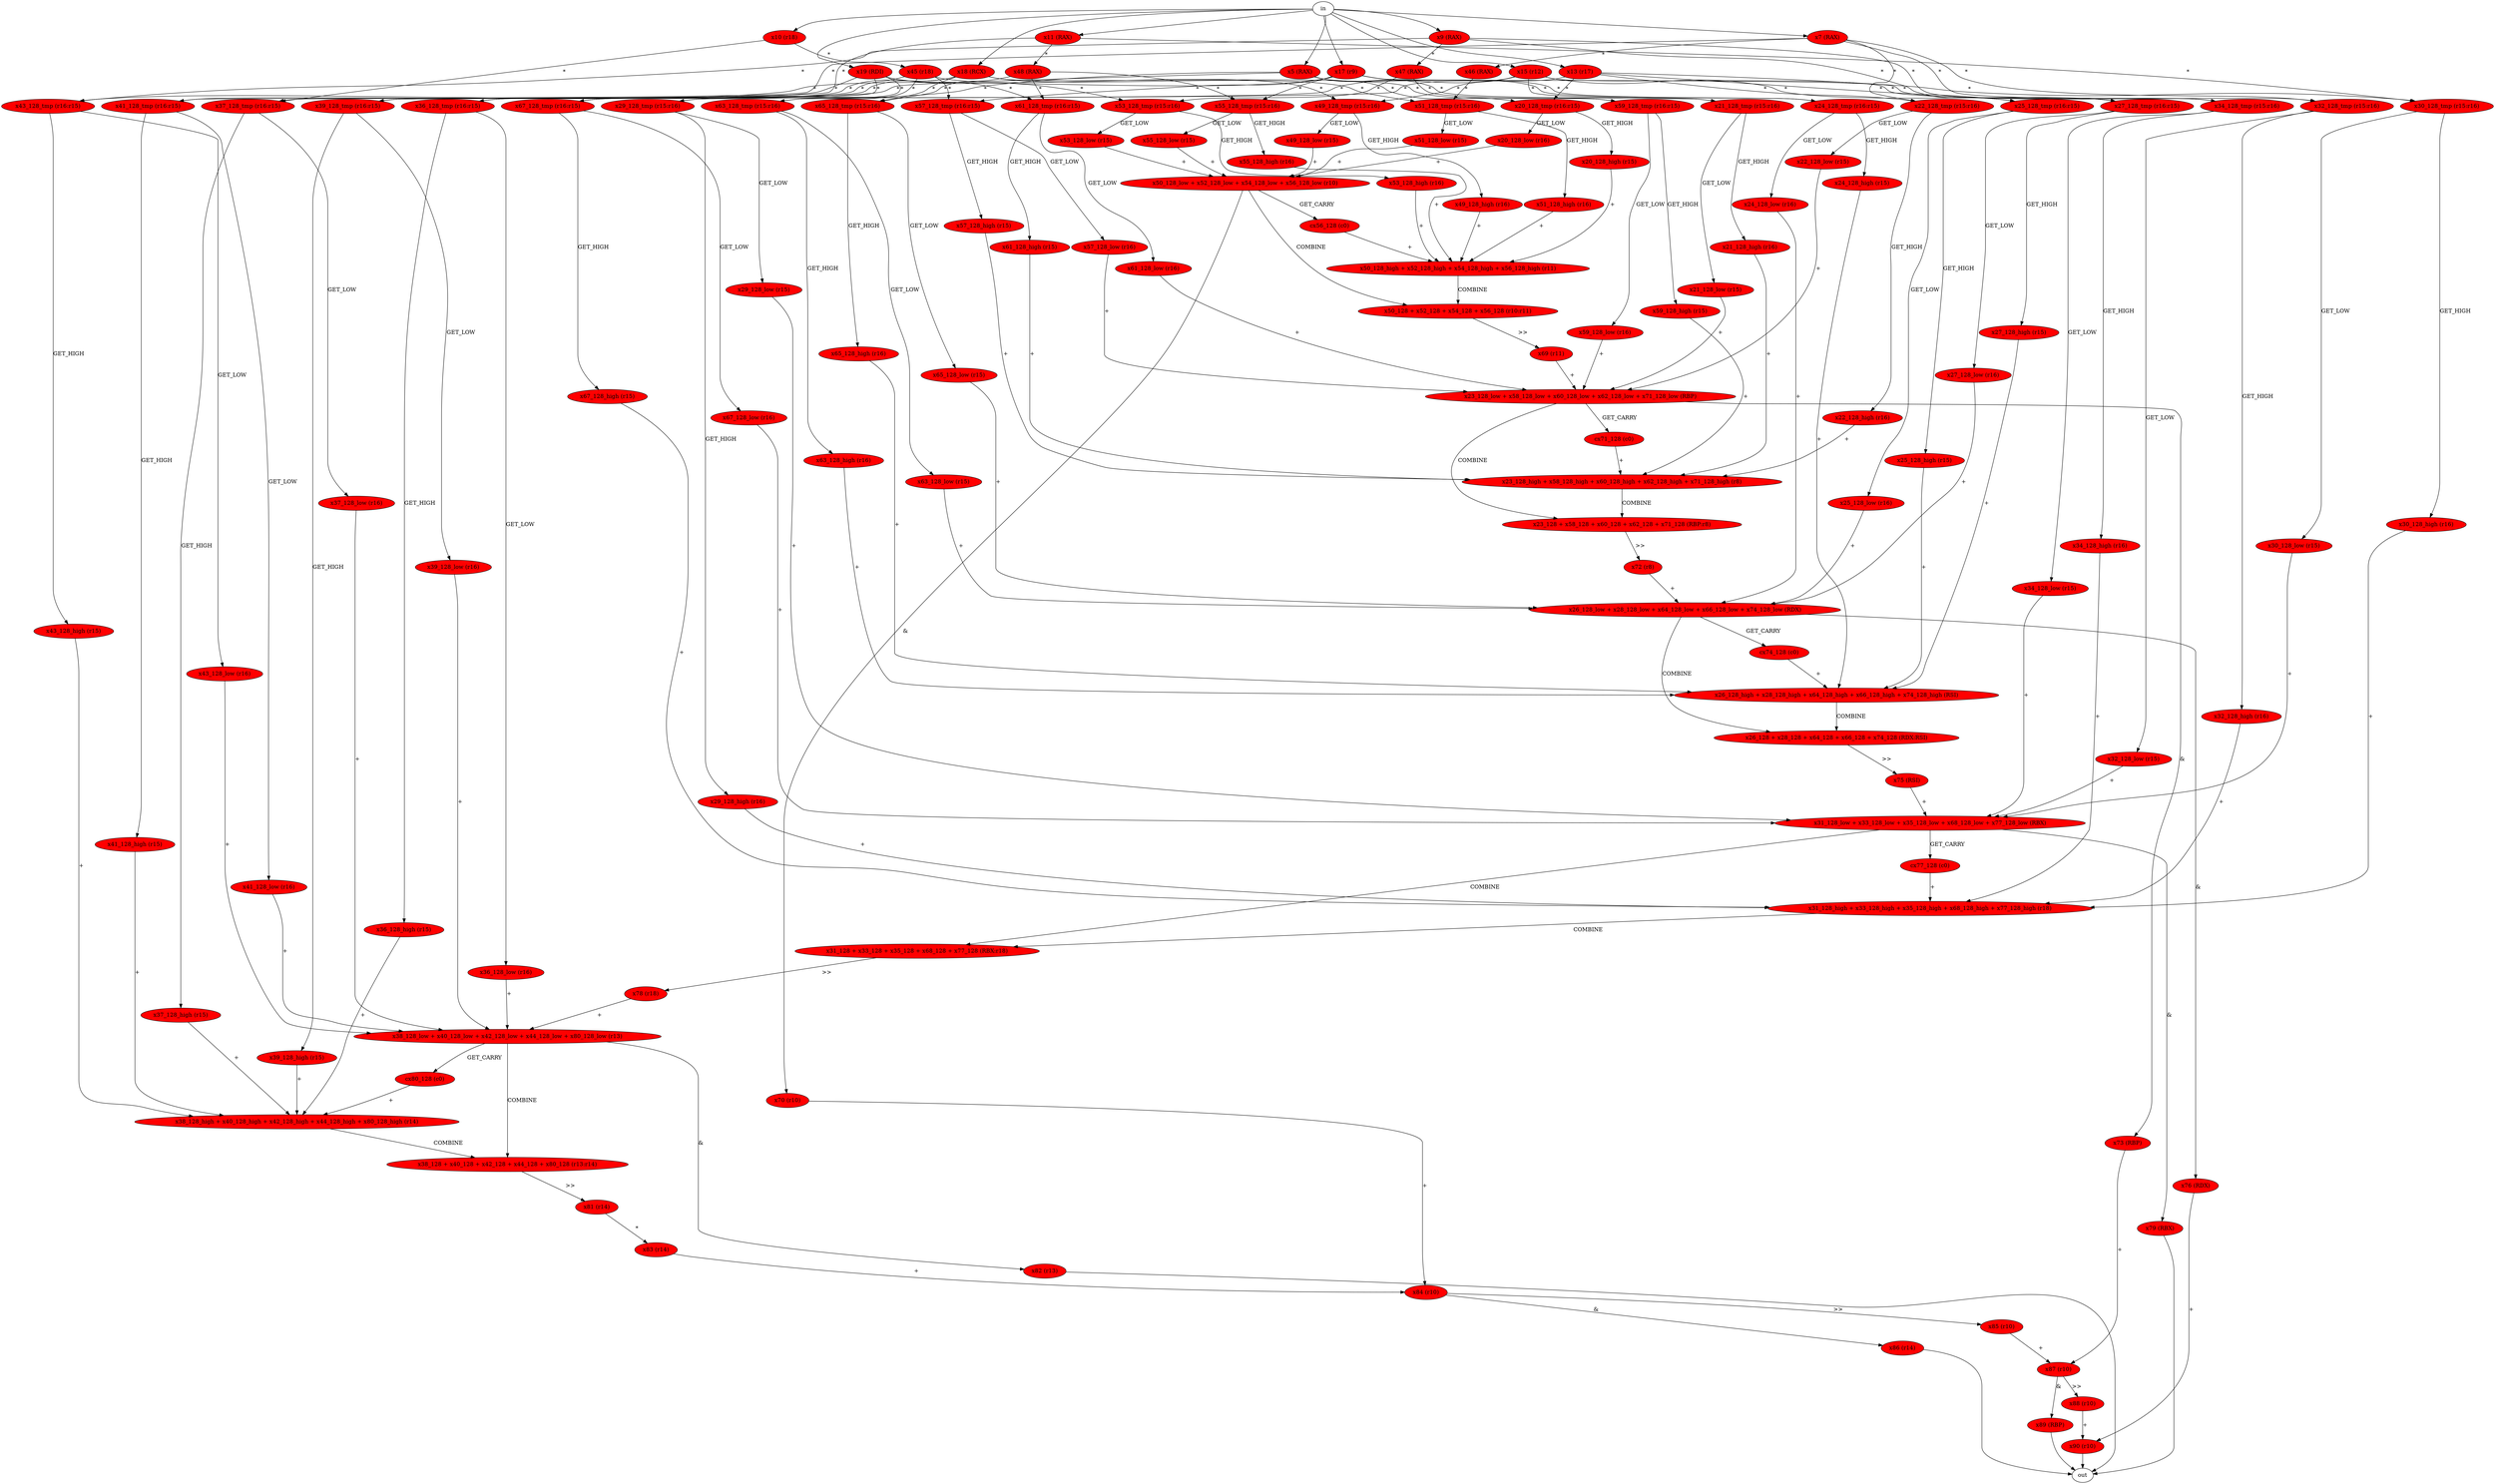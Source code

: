digraph G {
    x5 [label="x5 (RAX)" , style="filled", fillcolor="red"];
    x7 [label="x7 (RAX)" , style="filled", fillcolor="red"];
    x9 [label="x9 (RAX)" , style="filled", fillcolor="red"];
    x10 [label="x10 (r18)" , style="filled", fillcolor="red"];
    x11 [label="x11 (RAX)" , style="filled", fillcolor="red"];
    x13 [label="x13 (r17)" , style="filled", fillcolor="red"];
    x15 [label="x15 (r12)" , style="filled", fillcolor="red"];
    x17 [label="x17 (r9)" , style="filled", fillcolor="red"];
    x18 [label="x18 (RCX)" , style="filled", fillcolor="red"];
    x19 [label="x19 (RDI)" , style="filled", fillcolor="red"];
    x20_128_high [label="x20_128_high (r15)" , style="filled", fillcolor="red"];
    x20_128_low [label="x20_128_low (r16)" , style="filled", fillcolor="red"];
    x20_128_tmp [label="x20_128_tmp (r16:r15)" , style="filled", fillcolor="red"];
    x21_128_high [label="x21_128_high (r16)" , style="filled", fillcolor="red"];
    x21_128_low [label="x21_128_low (r15)" , style="filled", fillcolor="red"];
    x21_128_tmp [label="x21_128_tmp (r15:r16)" , style="filled", fillcolor="red"];
    x22_128_high [label="x22_128_high (r16)" , style="filled", fillcolor="red"];
    x22_128_low [label="x22_128_low (r15)" , style="filled", fillcolor="red"];
    x22_128_tmp [label="x22_128_tmp (r15:r16)" , style="filled", fillcolor="red"];
    x24_128_high [label="x24_128_high (r15)" , style="filled", fillcolor="red"];
    x24_128_low [label="x24_128_low (r16)" , style="filled", fillcolor="red"];
    x24_128_tmp [label="x24_128_tmp (r16:r15)" , style="filled", fillcolor="red"];
    x25_128_high [label="x25_128_high (r15)" , style="filled", fillcolor="red"];
    x25_128_low [label="x25_128_low (r16)" , style="filled", fillcolor="red"];
    x25_128_tmp [label="x25_128_tmp (r16:r15)" , style="filled", fillcolor="red"];
    x27_128_high [label="x27_128_high (r15)" , style="filled", fillcolor="red"];
    x27_128_low [label="x27_128_low (r16)" , style="filled", fillcolor="red"];
    x27_128_tmp [label="x27_128_tmp (r16:r15)" , style="filled", fillcolor="red"];
    x29_128_high [label="x29_128_high (r16)" , style="filled", fillcolor="red"];
    x29_128_low [label="x29_128_low (r15)" , style="filled", fillcolor="red"];
    x29_128_tmp [label="x29_128_tmp (r15:r16)" , style="filled", fillcolor="red"];
    x30_128_high [label="x30_128_high (r16)" , style="filled", fillcolor="red"];
    x30_128_low [label="x30_128_low (r15)" , style="filled", fillcolor="red"];
    x30_128_tmp [label="x30_128_tmp (r15:r16)" , style="filled", fillcolor="red"];
    x32_128_high [label="x32_128_high (r16)" , style="filled", fillcolor="red"];
    x32_128_low [label="x32_128_low (r15)" , style="filled", fillcolor="red"];
    x32_128_tmp [label="x32_128_tmp (r15:r16)" , style="filled", fillcolor="red"];
    x34_128_high [label="x34_128_high (r16)" , style="filled", fillcolor="red"];
    x34_128_low [label="x34_128_low (r15)" , style="filled", fillcolor="red"];
    x34_128_tmp [label="x34_128_tmp (r15:r16)" , style="filled", fillcolor="red"];
    x36_128_high [label="x36_128_high (r15)" , style="filled", fillcolor="red"];
    x36_128_low [label="x36_128_low (r16)" , style="filled", fillcolor="red"];
    x36_128_tmp [label="x36_128_tmp (r16:r15)" , style="filled", fillcolor="red"];
    x37_128_high [label="x37_128_high (r15)" , style="filled", fillcolor="red"];
    x37_128_low [label="x37_128_low (r16)" , style="filled", fillcolor="red"];
    x37_128_tmp [label="x37_128_tmp (r16:r15)" , style="filled", fillcolor="red"];
    x39_128_high [label="x39_128_high (r15)" , style="filled", fillcolor="red"];
    x39_128_low [label="x39_128_low (r16)" , style="filled", fillcolor="red"];
    x39_128_tmp [label="x39_128_tmp (r16:r15)" , style="filled", fillcolor="red"];
    x41_128_high [label="x41_128_high (r15)" , style="filled", fillcolor="red"];
    x41_128_low [label="x41_128_low (r16)" , style="filled", fillcolor="red"];
    x41_128_tmp [label="x41_128_tmp (r16:r15)" , style="filled", fillcolor="red"];
    x43_128_high [label="x43_128_high (r15)" , style="filled", fillcolor="red"];
    x43_128_low [label="x43_128_low (r16)" , style="filled", fillcolor="red"];
    x43_128_tmp [label="x43_128_tmp (r16:r15)" , style="filled", fillcolor="red"];
    x45 [label="x45 (r18)" , style="filled", fillcolor="red"];
    x46 [label="x46 (RAX)" , style="filled", fillcolor="red"];
    x47 [label="x47 (RAX)" , style="filled", fillcolor="red"];
    x48 [label="x48 (RAX)" , style="filled", fillcolor="red"];
    x49_128_high [label="x49_128_high (r16)" , style="filled", fillcolor="red"];
    x49_128_low [label="x49_128_low (r15)" , style="filled", fillcolor="red"];
    x49_128_tmp [label="x49_128_tmp (r15:r16)" , style="filled", fillcolor="red"];
    x51_128_high [label="x51_128_high (r16)" , style="filled", fillcolor="red"];
    x51_128_low [label="x51_128_low (r15)" , style="filled", fillcolor="red"];
    x51_128_tmp [label="x51_128_tmp (r15:r16)" , style="filled", fillcolor="red"];
    x53_128_high [label="x53_128_high (r16)" , style="filled", fillcolor="red"];
    x53_128_low [label="x53_128_low (r15)" , style="filled", fillcolor="red"];
    x53_128_tmp [label="x53_128_tmp (r15:r16)" , style="filled", fillcolor="red"];
    x55_128_high [label="x55_128_high (r16)" , style="filled", fillcolor="red"];
    x55_128_low [label="x55_128_low (r15)" , style="filled", fillcolor="red"];
    x55_128_tmp [label="x55_128_tmp (r15:r16)" , style="filled", fillcolor="red"];
    cx56_128 [label="cx56_128 (c0)" , style="filled", fillcolor="red"];
    x56_128 [label="x50_128 + x52_128 + x54_128 + x56_128 (r10:r11)" , style="filled", fillcolor="red"];
    x56_128_high [label="x50_128_high + x52_128_high + x54_128_high + x56_128_high (r11)" , style="filled", fillcolor="red"];
    x56_128_low [label="x50_128_low + x52_128_low + x54_128_low + x56_128_low (r10)" , style="filled", fillcolor="red"];
    x57_128_high [label="x57_128_high (r15)" , style="filled", fillcolor="red"];
    x57_128_low [label="x57_128_low (r16)" , style="filled", fillcolor="red"];
    x57_128_tmp [label="x57_128_tmp (r16:r15)" , style="filled", fillcolor="red"];
    x59_128_high [label="x59_128_high (r15)" , style="filled", fillcolor="red"];
    x59_128_low [label="x59_128_low (r16)" , style="filled", fillcolor="red"];
    x59_128_tmp [label="x59_128_tmp (r16:r15)" , style="filled", fillcolor="red"];
    x61_128_high [label="x61_128_high (r15)" , style="filled", fillcolor="red"];
    x61_128_low [label="x61_128_low (r16)" , style="filled", fillcolor="red"];
    x61_128_tmp [label="x61_128_tmp (r16:r15)" , style="filled", fillcolor="red"];
    x63_128_high [label="x63_128_high (r16)" , style="filled", fillcolor="red"];
    x63_128_low [label="x63_128_low (r15)" , style="filled", fillcolor="red"];
    x63_128_tmp [label="x63_128_tmp (r15:r16)" , style="filled", fillcolor="red"];
    x65_128_high [label="x65_128_high (r16)" , style="filled", fillcolor="red"];
    x65_128_low [label="x65_128_low (r15)" , style="filled", fillcolor="red"];
    x65_128_tmp [label="x65_128_tmp (r15:r16)" , style="filled", fillcolor="red"];
    x67_128_high [label="x67_128_high (r15)" , style="filled", fillcolor="red"];
    x67_128_low [label="x67_128_low (r16)" , style="filled", fillcolor="red"];
    x67_128_tmp [label="x67_128_tmp (r16:r15)" , style="filled", fillcolor="red"];
    x69 [label="x69 (r11)" , style="filled", fillcolor="red"];
    x70 [label="x70 (r10)" , style="filled", fillcolor="red"];
    cx71_128 [label="cx71_128 (c0)" , style="filled", fillcolor="red"];
    x71_128 [label="x23_128 + x58_128 + x60_128 + x62_128 + x71_128 (RBP:r8)" , style="filled", fillcolor="red"];
    x71_128_high [label="x23_128_high + x58_128_high + x60_128_high + x62_128_high + x71_128_high (r8)" , style="filled", fillcolor="red"];
    x71_128_low [label="x23_128_low + x58_128_low + x60_128_low + x62_128_low + x71_128_low (RBP)" , style="filled", fillcolor="red"];
    x72 [label="x72 (r8)" , style="filled", fillcolor="red"];
    x73 [label="x73 (RBP)" , style="filled", fillcolor="red"];
    cx74_128 [label="cx74_128 (c0)" , style="filled", fillcolor="red"];
    x74_128 [label="x26_128 + x28_128 + x64_128 + x66_128 + x74_128 (RDX:RSI)" , style="filled", fillcolor="red"];
    x74_128_high [label="x26_128_high + x28_128_high + x64_128_high + x66_128_high + x74_128_high (RSI)" , style="filled", fillcolor="red"];
    x74_128_low [label="x26_128_low + x28_128_low + x64_128_low + x66_128_low + x74_128_low (RDX)" , style="filled", fillcolor="red"];
    x75 [label="x75 (RSI)" , style="filled", fillcolor="red"];
    x76 [label="x76 (RDX)" , style="filled", fillcolor="red"];
    cx77_128 [label="cx77_128 (c0)" , style="filled", fillcolor="red"];
    x77_128 [label="x31_128 + x33_128 + x35_128 + x68_128 + x77_128 (RBX:r18)" , style="filled", fillcolor="red"];
    x77_128_high [label="x31_128_high + x33_128_high + x35_128_high + x68_128_high + x77_128_high (r18)" , style="filled", fillcolor="red"];
    x77_128_low [label="x31_128_low + x33_128_low + x35_128_low + x68_128_low + x77_128_low (RBX)" , style="filled", fillcolor="red"];
    x78 [label="x78 (r18)" , style="filled", fillcolor="red"];
    x79 [label="x79 (RBX)" , style="filled", fillcolor="red"];
    cx80_128 [label="cx80_128 (c0)" , style="filled", fillcolor="red"];
    x80_128 [label="x38_128 + x40_128 + x42_128 + x44_128 + x80_128 (r13:r14)" , style="filled", fillcolor="red"];
    x80_128_high [label="x38_128_high + x40_128_high + x42_128_high + x44_128_high + x80_128_high (r14)" , style="filled", fillcolor="red"];
    x80_128_low [label="x38_128_low + x40_128_low + x42_128_low + x44_128_low + x80_128_low (r13)" , style="filled", fillcolor="red"];
    x81 [label="x81 (r14)" , style="filled", fillcolor="red"];
    x82 [label="x82 (r13)" , style="filled", fillcolor="red"];
    x83 [label="x83 (r14)" , style="filled", fillcolor="red"];
    x84 [label="x84 (r10)" , style="filled", fillcolor="red"];
    x85 [label="x85 (r10)" , style="filled", fillcolor="red"];
    x86 [label="x86 (r14)" , style="filled", fillcolor="red"];
    x87 [label="x87 (r10)" , style="filled", fillcolor="red"];
    x88 [label="x88 (r10)" , style="filled", fillcolor="red"];
    x89 [label="x89 (RBP)" , style="filled", fillcolor="red"];
    x90 [label="x90 (r10)" , style="filled", fillcolor="red"];
    x56_128_low -> cx56_128 [ label="GET_CARRY" ] ;
    x71_128_low -> cx71_128 [ label="GET_CARRY" ] ;
    x74_128_low -> cx74_128 [ label="GET_CARRY" ] ;
    x77_128_low -> cx77_128 [ label="GET_CARRY" ] ;
    x80_128_low -> cx80_128 [ label="GET_CARRY" ] ;
    x20_128_tmp -> x20_128_high [ label="GET_HIGH" ] ;
    x20_128_tmp -> x20_128_low [ label="GET_LOW" ] ;
    x5 -> x20_128_tmp [ label="*" ] ;
    x13 -> x20_128_tmp [ label="*" ] ;
    x21_128_tmp -> x21_128_high [ label="GET_HIGH" ] ;
    x21_128_tmp -> x21_128_low [ label="GET_LOW" ] ;
    x5 -> x21_128_tmp [ label="*" ] ;
    x15 -> x21_128_tmp [ label="*" ] ;
    x22_128_tmp -> x22_128_high [ label="GET_HIGH" ] ;
    x22_128_tmp -> x22_128_low [ label="GET_LOW" ] ;
    x7 -> x22_128_tmp [ label="*" ] ;
    x13 -> x22_128_tmp [ label="*" ] ;
    x24_128_tmp -> x24_128_high [ label="GET_HIGH" ] ;
    x24_128_tmp -> x24_128_low [ label="GET_LOW" ] ;
    x5 -> x24_128_tmp [ label="*" ] ;
    x17 -> x24_128_tmp [ label="*" ] ;
    x25_128_tmp -> x25_128_high [ label="GET_HIGH" ] ;
    x25_128_tmp -> x25_128_low [ label="GET_LOW" ] ;
    x9 -> x25_128_tmp [ label="*" ] ;
    x13 -> x25_128_tmp [ label="*" ] ;
    x27_128_tmp -> x27_128_high [ label="GET_HIGH" ] ;
    x27_128_tmp -> x27_128_low [ label="GET_LOW" ] ;
    x7 -> x27_128_tmp [ label="*" ] ;
    x15 -> x27_128_tmp [ label="*" ] ;
    x29_128_tmp -> x29_128_high [ label="GET_HIGH" ] ;
    x29_128_tmp -> x29_128_low [ label="GET_LOW" ] ;
    x5 -> x29_128_tmp [ label="*" ] ;
    x19 -> x29_128_tmp [ label="*" ] ;
    x30_128_tmp -> x30_128_high [ label="GET_HIGH" ] ;
    x30_128_tmp -> x30_128_low [ label="GET_LOW" ] ;
    x11 -> x30_128_tmp [ label="*" ] ;
    x13 -> x30_128_tmp [ label="*" ] ;
    x32_128_tmp -> x32_128_high [ label="GET_HIGH" ] ;
    x32_128_tmp -> x32_128_low [ label="GET_LOW" ] ;
    x7 -> x32_128_tmp [ label="*" ] ;
    x17 -> x32_128_tmp [ label="*" ] ;
    x34_128_tmp -> x34_128_high [ label="GET_HIGH" ] ;
    x34_128_tmp -> x34_128_low [ label="GET_LOW" ] ;
    x9 -> x34_128_tmp [ label="*" ] ;
    x15 -> x34_128_tmp [ label="*" ] ;
    x36_128_tmp -> x36_128_high [ label="GET_HIGH" ] ;
    x36_128_tmp -> x36_128_low [ label="GET_LOW" ] ;
    x5 -> x36_128_tmp [ label="*" ] ;
    x18 -> x36_128_tmp [ label="*" ] ;
    x37_128_tmp -> x37_128_high [ label="GET_HIGH" ] ;
    x37_128_tmp -> x37_128_low [ label="GET_LOW" ] ;
    x10 -> x37_128_tmp [ label="*" ] ;
    x13 -> x37_128_tmp [ label="*" ] ;
    x39_128_tmp -> x39_128_high [ label="GET_HIGH" ] ;
    x39_128_tmp -> x39_128_low [ label="GET_LOW" ] ;
    x11 -> x39_128_tmp [ label="*" ] ;
    x15 -> x39_128_tmp [ label="*" ] ;
    x41_128_tmp -> x41_128_high [ label="GET_HIGH" ] ;
    x41_128_tmp -> x41_128_low [ label="GET_LOW" ] ;
    x7 -> x41_128_tmp [ label="*" ] ;
    x19 -> x41_128_tmp [ label="*" ] ;
    x43_128_tmp -> x43_128_high [ label="GET_HIGH" ] ;
    x43_128_tmp -> x43_128_low [ label="GET_LOW" ] ;
    x9 -> x43_128_tmp [ label="*" ] ;
    x17 -> x43_128_tmp [ label="*" ] ;
    x10 -> x45 [ label="*" ] ;
    x7 -> x46 [ label="*" ] ;
    x9 -> x47 [ label="*" ] ;
    x11 -> x48 [ label="*" ] ;
    x49_128_tmp -> x49_128_high [ label="GET_HIGH" ] ;
    x49_128_tmp -> x49_128_low [ label="GET_LOW" ] ;
    x45 -> x49_128_tmp [ label="*" ] ;
    x15 -> x49_128_tmp [ label="*" ] ;
    x51_128_tmp -> x51_128_high [ label="GET_HIGH" ] ;
    x51_128_tmp -> x51_128_low [ label="GET_LOW" ] ;
    x46 -> x51_128_tmp [ label="*" ] ;
    x18 -> x51_128_tmp [ label="*" ] ;
    x53_128_tmp -> x53_128_high [ label="GET_HIGH" ] ;
    x53_128_tmp -> x53_128_low [ label="GET_LOW" ] ;
    x47 -> x53_128_tmp [ label="*" ] ;
    x19 -> x53_128_tmp [ label="*" ] ;
    x55_128_tmp -> x55_128_high [ label="GET_HIGH" ] ;
    x55_128_tmp -> x55_128_low [ label="GET_LOW" ] ;
    x48 -> x55_128_tmp [ label="*" ] ;
    x17 -> x55_128_tmp [ label="*" ] ;
    x56_128_low -> x56_128 [ label="COMBINE" ] ;
    x56_128_high -> x56_128 [ label="COMBINE" ] ;
    cx56_128 -> x56_128_high [ label="+" ] ;
    x55_128_high -> x56_128_high [ label="+" ] ;
    x53_128_high -> x56_128_high [ label="+" ] ;
    x51_128_high -> x56_128_high [ label="+" ] ;
    x20_128_high -> x56_128_high [ label="+" ] ;
    x49_128_high -> x56_128_high [ label="+" ] ;
    x55_128_low -> x56_128_low [ label="+" ] ;
    x53_128_low -> x56_128_low [ label="+" ] ;
    x51_128_low -> x56_128_low [ label="+" ] ;
    x20_128_low -> x56_128_low [ label="+" ] ;
    x49_128_low -> x56_128_low [ label="+" ] ;
    x57_128_tmp -> x57_128_high [ label="GET_HIGH" ] ;
    x57_128_tmp -> x57_128_low [ label="GET_LOW" ] ;
    x45 -> x57_128_tmp [ label="*" ] ;
    x17 -> x57_128_tmp [ label="*" ] ;
    x59_128_tmp -> x59_128_high [ label="GET_HIGH" ] ;
    x59_128_tmp -> x59_128_low [ label="GET_LOW" ] ;
    x47 -> x59_128_tmp [ label="*" ] ;
    x18 -> x59_128_tmp [ label="*" ] ;
    x61_128_tmp -> x61_128_high [ label="GET_HIGH" ] ;
    x61_128_tmp -> x61_128_low [ label="GET_LOW" ] ;
    x48 -> x61_128_tmp [ label="*" ] ;
    x19 -> x61_128_tmp [ label="*" ] ;
    x63_128_tmp -> x63_128_high [ label="GET_HIGH" ] ;
    x63_128_tmp -> x63_128_low [ label="GET_LOW" ] ;
    x45 -> x63_128_tmp [ label="*" ] ;
    x19 -> x63_128_tmp [ label="*" ] ;
    x65_128_tmp -> x65_128_high [ label="GET_HIGH" ] ;
    x65_128_tmp -> x65_128_low [ label="GET_LOW" ] ;
    x48 -> x65_128_tmp [ label="*" ] ;
    x18 -> x65_128_tmp [ label="*" ] ;
    x67_128_tmp -> x67_128_high [ label="GET_HIGH" ] ;
    x67_128_tmp -> x67_128_low [ label="GET_LOW" ] ;
    x45 -> x67_128_tmp [ label="*" ] ;
    x18 -> x67_128_tmp [ label="*" ] ;
    x56_128 -> x69 [ label=">>" ] ;
    x56_128_low -> x70 [ label="&" ] ;
    x71_128_low -> x71_128 [ label="COMBINE" ] ;
    x71_128_high -> x71_128 [ label="COMBINE" ] ;
    cx71_128 -> x71_128_high [ label="+" ] ;
    x61_128_high -> x71_128_high [ label="+" ] ;
    x59_128_high -> x71_128_high [ label="+" ] ;
    x57_128_high -> x71_128_high [ label="+" ] ;
    x21_128_high -> x71_128_high [ label="+" ] ;
    x22_128_high -> x71_128_high [ label="+" ] ;
    x69 -> x71_128_low [ label="+" ] ;
    x61_128_low -> x71_128_low [ label="+" ] ;
    x59_128_low -> x71_128_low [ label="+" ] ;
    x57_128_low -> x71_128_low [ label="+" ] ;
    x21_128_low -> x71_128_low [ label="+" ] ;
    x22_128_low -> x71_128_low [ label="+" ] ;
    x71_128 -> x72 [ label=">>" ] ;
    x71_128_low -> x73 [ label="&" ] ;
    x74_128_low -> x74_128 [ label="COMBINE" ] ;
    x74_128_high -> x74_128 [ label="COMBINE" ] ;
    cx74_128 -> x74_128_high [ label="+" ] ;
    x65_128_high -> x74_128_high [ label="+" ] ;
    x63_128_high -> x74_128_high [ label="+" ] ;
    x27_128_high -> x74_128_high [ label="+" ] ;
    x24_128_high -> x74_128_high [ label="+" ] ;
    x25_128_high -> x74_128_high [ label="+" ] ;
    x72 -> x74_128_low [ label="+" ] ;
    x65_128_low -> x74_128_low [ label="+" ] ;
    x63_128_low -> x74_128_low [ label="+" ] ;
    x27_128_low -> x74_128_low [ label="+" ] ;
    x24_128_low -> x74_128_low [ label="+" ] ;
    x25_128_low -> x74_128_low [ label="+" ] ;
    x74_128 -> x75 [ label=">>" ] ;
    x74_128_low -> x76 [ label="&" ] ;
    x77_128_low -> x77_128 [ label="COMBINE" ] ;
    x77_128_high -> x77_128 [ label="COMBINE" ] ;
    cx77_128 -> x77_128_high [ label="+" ] ;
    x67_128_high -> x77_128_high [ label="+" ] ;
    x34_128_high -> x77_128_high [ label="+" ] ;
    x32_128_high -> x77_128_high [ label="+" ] ;
    x29_128_high -> x77_128_high [ label="+" ] ;
    x30_128_high -> x77_128_high [ label="+" ] ;
    x75 -> x77_128_low [ label="+" ] ;
    x67_128_low -> x77_128_low [ label="+" ] ;
    x34_128_low -> x77_128_low [ label="+" ] ;
    x32_128_low -> x77_128_low [ label="+" ] ;
    x29_128_low -> x77_128_low [ label="+" ] ;
    x30_128_low -> x77_128_low [ label="+" ] ;
    x77_128 -> x78 [ label=">>" ] ;
    x77_128_low -> x79 [ label="&" ] ;
    x80_128_low -> x80_128 [ label="COMBINE" ] ;
    x80_128_high -> x80_128 [ label="COMBINE" ] ;
    cx80_128 -> x80_128_high [ label="+" ] ;
    x43_128_high -> x80_128_high [ label="+" ] ;
    x41_128_high -> x80_128_high [ label="+" ] ;
    x39_128_high -> x80_128_high [ label="+" ] ;
    x36_128_high -> x80_128_high [ label="+" ] ;
    x37_128_high -> x80_128_high [ label="+" ] ;
    x78 -> x80_128_low [ label="+" ] ;
    x43_128_low -> x80_128_low [ label="+" ] ;
    x41_128_low -> x80_128_low [ label="+" ] ;
    x39_128_low -> x80_128_low [ label="+" ] ;
    x36_128_low -> x80_128_low [ label="+" ] ;
    x37_128_low -> x80_128_low [ label="+" ] ;
    x80_128 -> x81 [ label=">>" ] ;
    x80_128_low -> x82 [ label="&" ] ;
    x81 -> x83 [ label="*" ] ;
    x70 -> x84 [ label="+" ] ;
    x83 -> x84 [ label="+" ] ;
    x84 -> x85 [ label=">>" ] ;
    x84 -> x86 [ label="&" ] ;
    x85 -> x87 [ label="+" ] ;
    x73 -> x87 [ label="+" ] ;
    x87 -> x88 [ label=">>" ] ;
    x87 -> x89 [ label="&" ] ;
    x88 -> x90 [ label="+" ] ;
    x76 -> x90 [ label="+" ] ;
    in -> x13 ;
    in -> x15 ;
    in -> x18 ;
    in -> x19 ;
    in -> x9 ;
    in -> x10 ;
    in -> x11 ;
    in -> x17 ;
    in -> x7 ;
    in -> x5 ;
    x90 -> out ;
    x82 -> out ;
    x89 -> out ;
    x86 -> out ;
    x79 -> out ;
}

